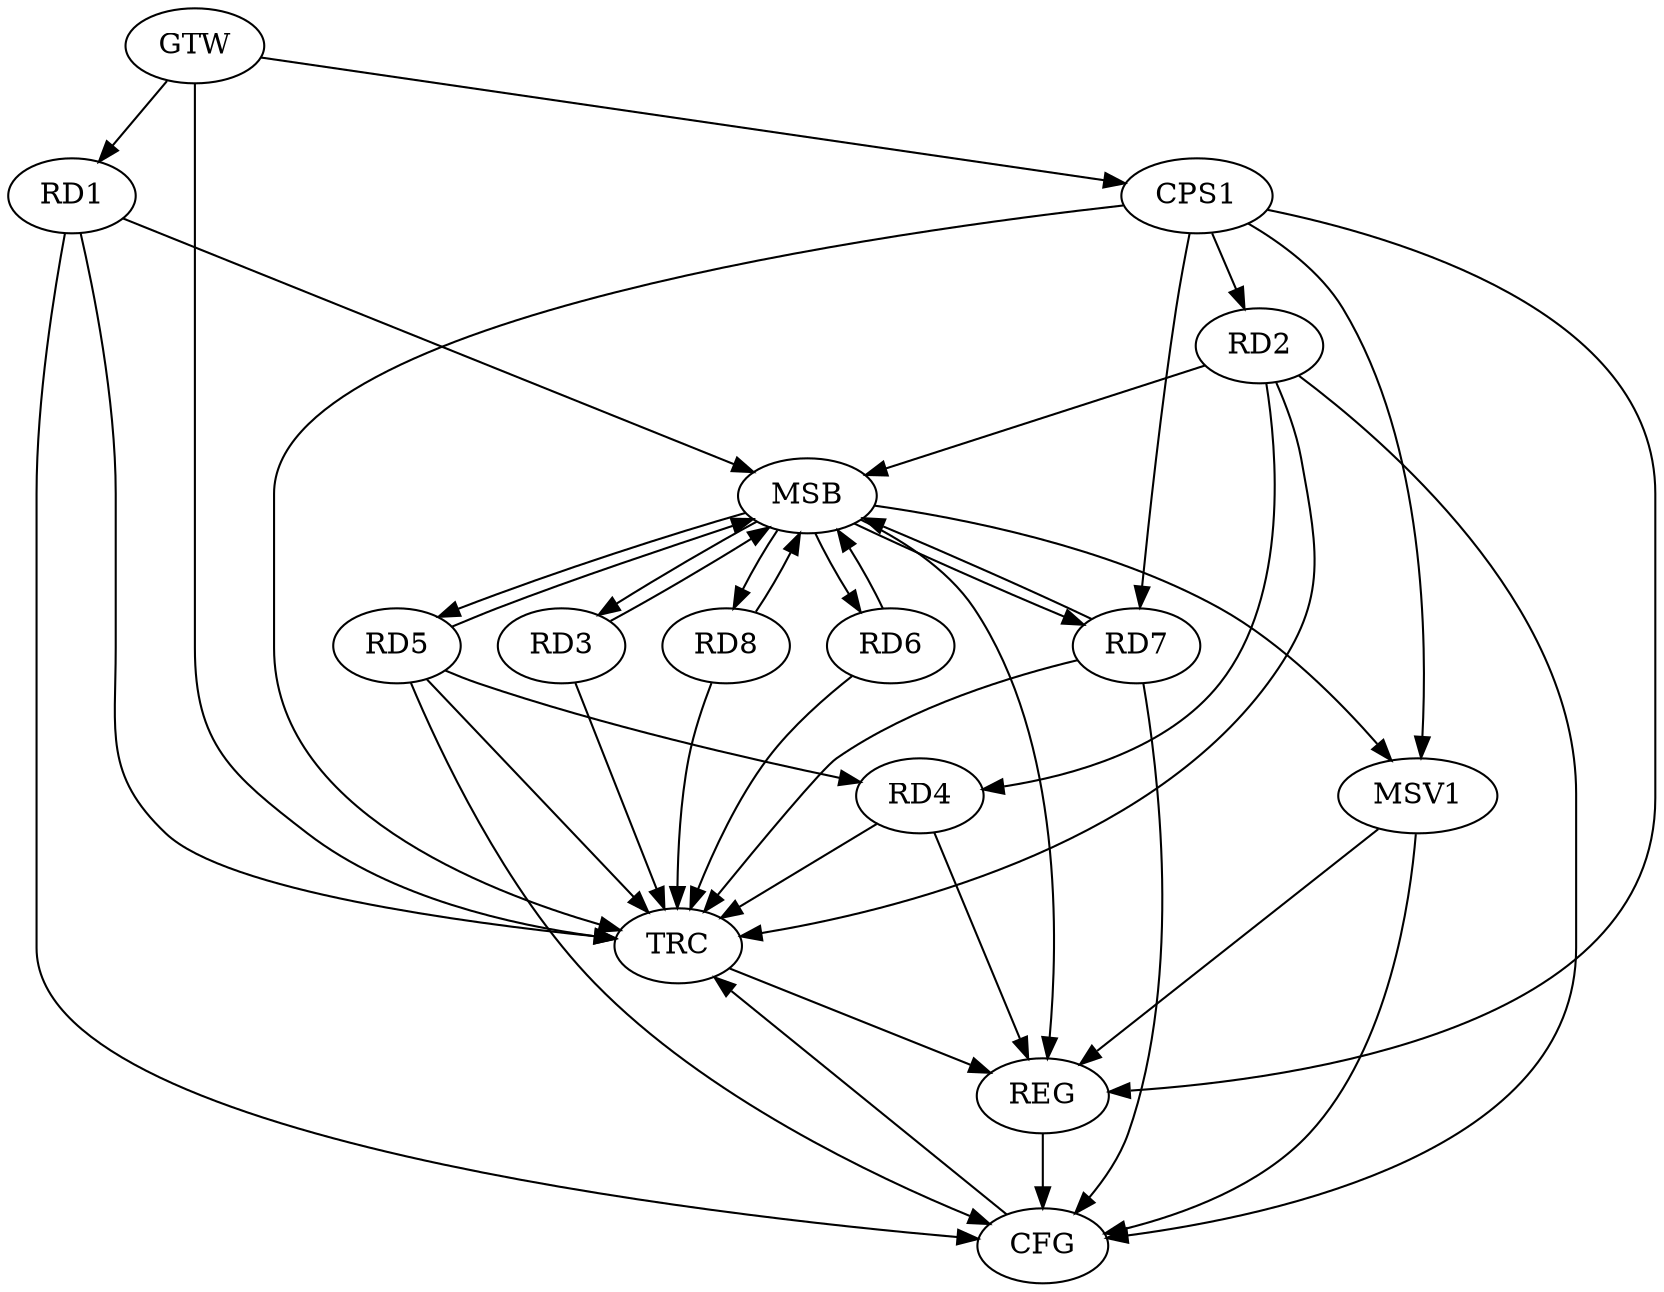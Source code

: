 strict digraph G {
  RD1 [ label="RD1" ];
  RD2 [ label="RD2" ];
  RD3 [ label="RD3" ];
  RD4 [ label="RD4" ];
  RD5 [ label="RD5" ];
  RD6 [ label="RD6" ];
  RD7 [ label="RD7" ];
  RD8 [ label="RD8" ];
  CPS1 [ label="CPS1" ];
  GTW [ label="GTW" ];
  REG [ label="REG" ];
  MSB [ label="MSB" ];
  CFG [ label="CFG" ];
  TRC [ label="TRC" ];
  MSV1 [ label="MSV1" ];
  CPS1 -> RD2;
  CPS1 -> RD7;
  GTW -> RD1;
  GTW -> CPS1;
  RD4 -> REG;
  CPS1 -> REG;
  RD1 -> MSB;
  MSB -> RD8;
  MSB -> REG;
  RD2 -> MSB;
  RD3 -> MSB;
  MSB -> RD6;
  RD5 -> MSB;
  RD6 -> MSB;
  MSB -> RD5;
  RD7 -> MSB;
  RD8 -> MSB;
  MSB -> RD3;
  MSB -> RD7;
  RD5 -> CFG;
  RD7 -> CFG;
  RD1 -> CFG;
  RD2 -> CFG;
  REG -> CFG;
  RD1 -> TRC;
  RD2 -> TRC;
  RD3 -> TRC;
  RD4 -> TRC;
  RD5 -> TRC;
  RD6 -> TRC;
  RD7 -> TRC;
  RD8 -> TRC;
  CPS1 -> TRC;
  GTW -> TRC;
  CFG -> TRC;
  TRC -> REG;
  RD5 -> RD4;
  RD2 -> RD4;
  CPS1 -> MSV1;
  MSB -> MSV1;
  MSV1 -> REG;
  MSV1 -> CFG;
}
